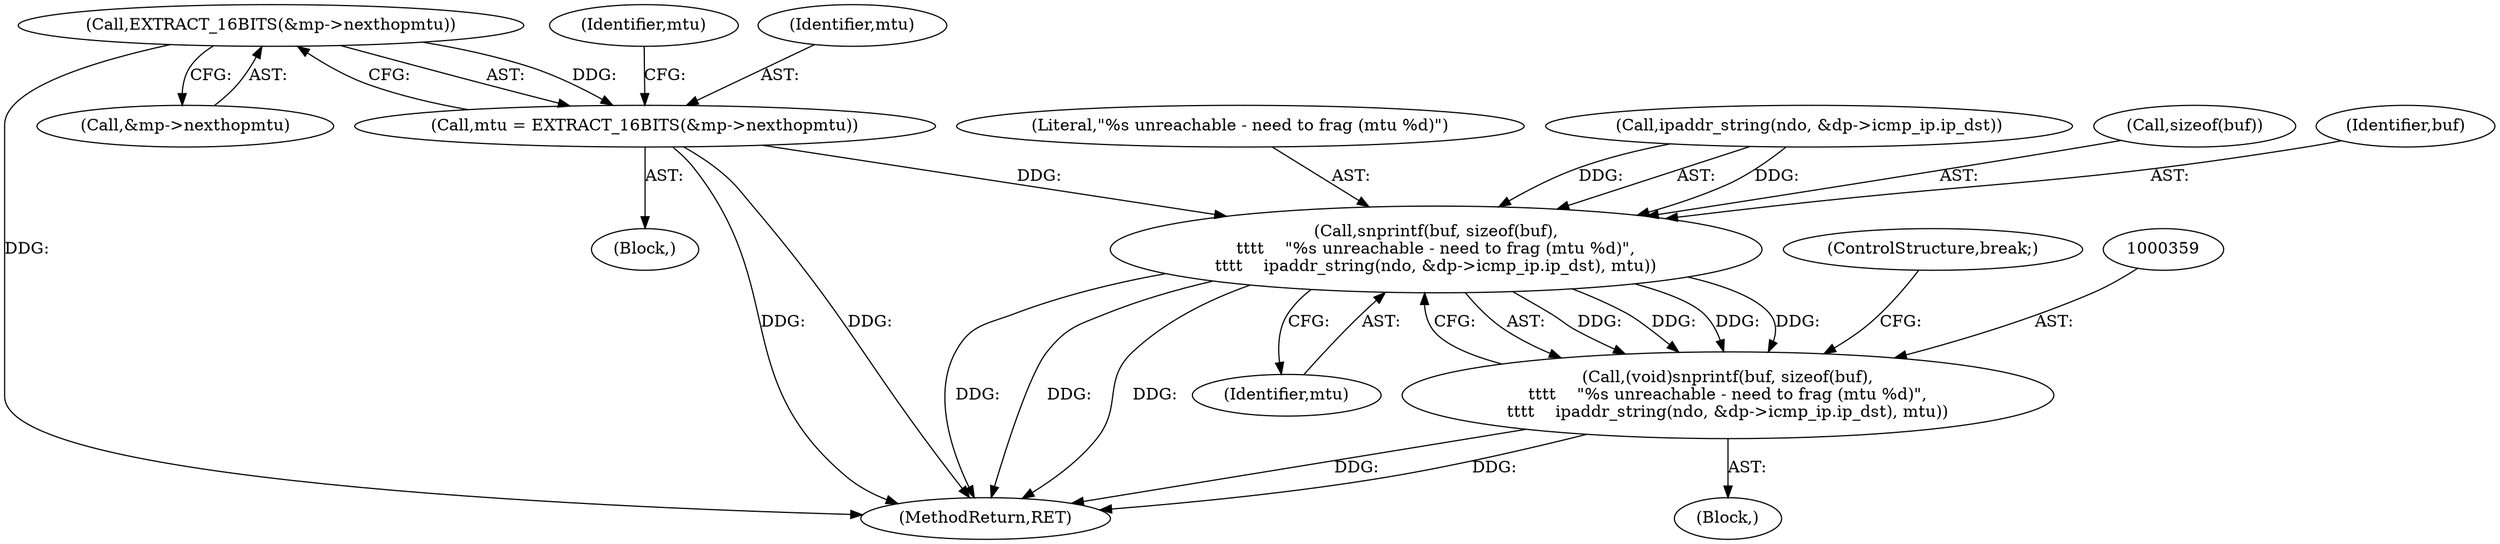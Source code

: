 digraph "0_tcpdump_8509ef02eceb2bbb479cea10fe4a7ec6395f1a8b@pointer" {
"1000350" [label="(Call,EXTRACT_16BITS(&mp->nexthopmtu))"];
"1000348" [label="(Call,mtu = EXTRACT_16BITS(&mp->nexthopmtu))"];
"1000360" [label="(Call,snprintf(buf, sizeof(buf),\n\t\t\t\t    \"%s unreachable - need to frag (mtu %d)\",\n\t\t\t\t    ipaddr_string(ndo, &dp->icmp_ip.ip_dst), mtu))"];
"1000358" [label="(Call,(void)snprintf(buf, sizeof(buf),\n\t\t\t\t    \"%s unreachable - need to frag (mtu %d)\",\n\t\t\t\t    ipaddr_string(ndo, &dp->icmp_ip.ip_dst), mtu))"];
"1001265" [label="(MethodReturn,RET)"];
"1000336" [label="(Block,)"];
"1000364" [label="(Literal,\"%s unreachable - need to frag (mtu %d)\")"];
"1000373" [label="(Identifier,mtu)"];
"1000365" [label="(Call,ipaddr_string(ndo, &dp->icmp_ip.ip_dst))"];
"1000351" [label="(Call,&mp->nexthopmtu)"];
"1000360" [label="(Call,snprintf(buf, sizeof(buf),\n\t\t\t\t    \"%s unreachable - need to frag (mtu %d)\",\n\t\t\t\t    ipaddr_string(ndo, &dp->icmp_ip.ip_dst), mtu))"];
"1000356" [label="(Identifier,mtu)"];
"1000349" [label="(Identifier,mtu)"];
"1000358" [label="(Call,(void)snprintf(buf, sizeof(buf),\n\t\t\t\t    \"%s unreachable - need to frag (mtu %d)\",\n\t\t\t\t    ipaddr_string(ndo, &dp->icmp_ip.ip_dst), mtu))"];
"1000362" [label="(Call,sizeof(buf))"];
"1000391" [label="(ControlStructure,break;)"];
"1000357" [label="(Block,)"];
"1000361" [label="(Identifier,buf)"];
"1000348" [label="(Call,mtu = EXTRACT_16BITS(&mp->nexthopmtu))"];
"1000350" [label="(Call,EXTRACT_16BITS(&mp->nexthopmtu))"];
"1000350" -> "1000348"  [label="AST: "];
"1000350" -> "1000351"  [label="CFG: "];
"1000351" -> "1000350"  [label="AST: "];
"1000348" -> "1000350"  [label="CFG: "];
"1000350" -> "1001265"  [label="DDG: "];
"1000350" -> "1000348"  [label="DDG: "];
"1000348" -> "1000336"  [label="AST: "];
"1000349" -> "1000348"  [label="AST: "];
"1000356" -> "1000348"  [label="CFG: "];
"1000348" -> "1001265"  [label="DDG: "];
"1000348" -> "1001265"  [label="DDG: "];
"1000348" -> "1000360"  [label="DDG: "];
"1000360" -> "1000358"  [label="AST: "];
"1000360" -> "1000373"  [label="CFG: "];
"1000361" -> "1000360"  [label="AST: "];
"1000362" -> "1000360"  [label="AST: "];
"1000364" -> "1000360"  [label="AST: "];
"1000365" -> "1000360"  [label="AST: "];
"1000373" -> "1000360"  [label="AST: "];
"1000358" -> "1000360"  [label="CFG: "];
"1000360" -> "1001265"  [label="DDG: "];
"1000360" -> "1001265"  [label="DDG: "];
"1000360" -> "1001265"  [label="DDG: "];
"1000360" -> "1000358"  [label="DDG: "];
"1000360" -> "1000358"  [label="DDG: "];
"1000360" -> "1000358"  [label="DDG: "];
"1000360" -> "1000358"  [label="DDG: "];
"1000365" -> "1000360"  [label="DDG: "];
"1000365" -> "1000360"  [label="DDG: "];
"1000358" -> "1000357"  [label="AST: "];
"1000359" -> "1000358"  [label="AST: "];
"1000391" -> "1000358"  [label="CFG: "];
"1000358" -> "1001265"  [label="DDG: "];
"1000358" -> "1001265"  [label="DDG: "];
}
